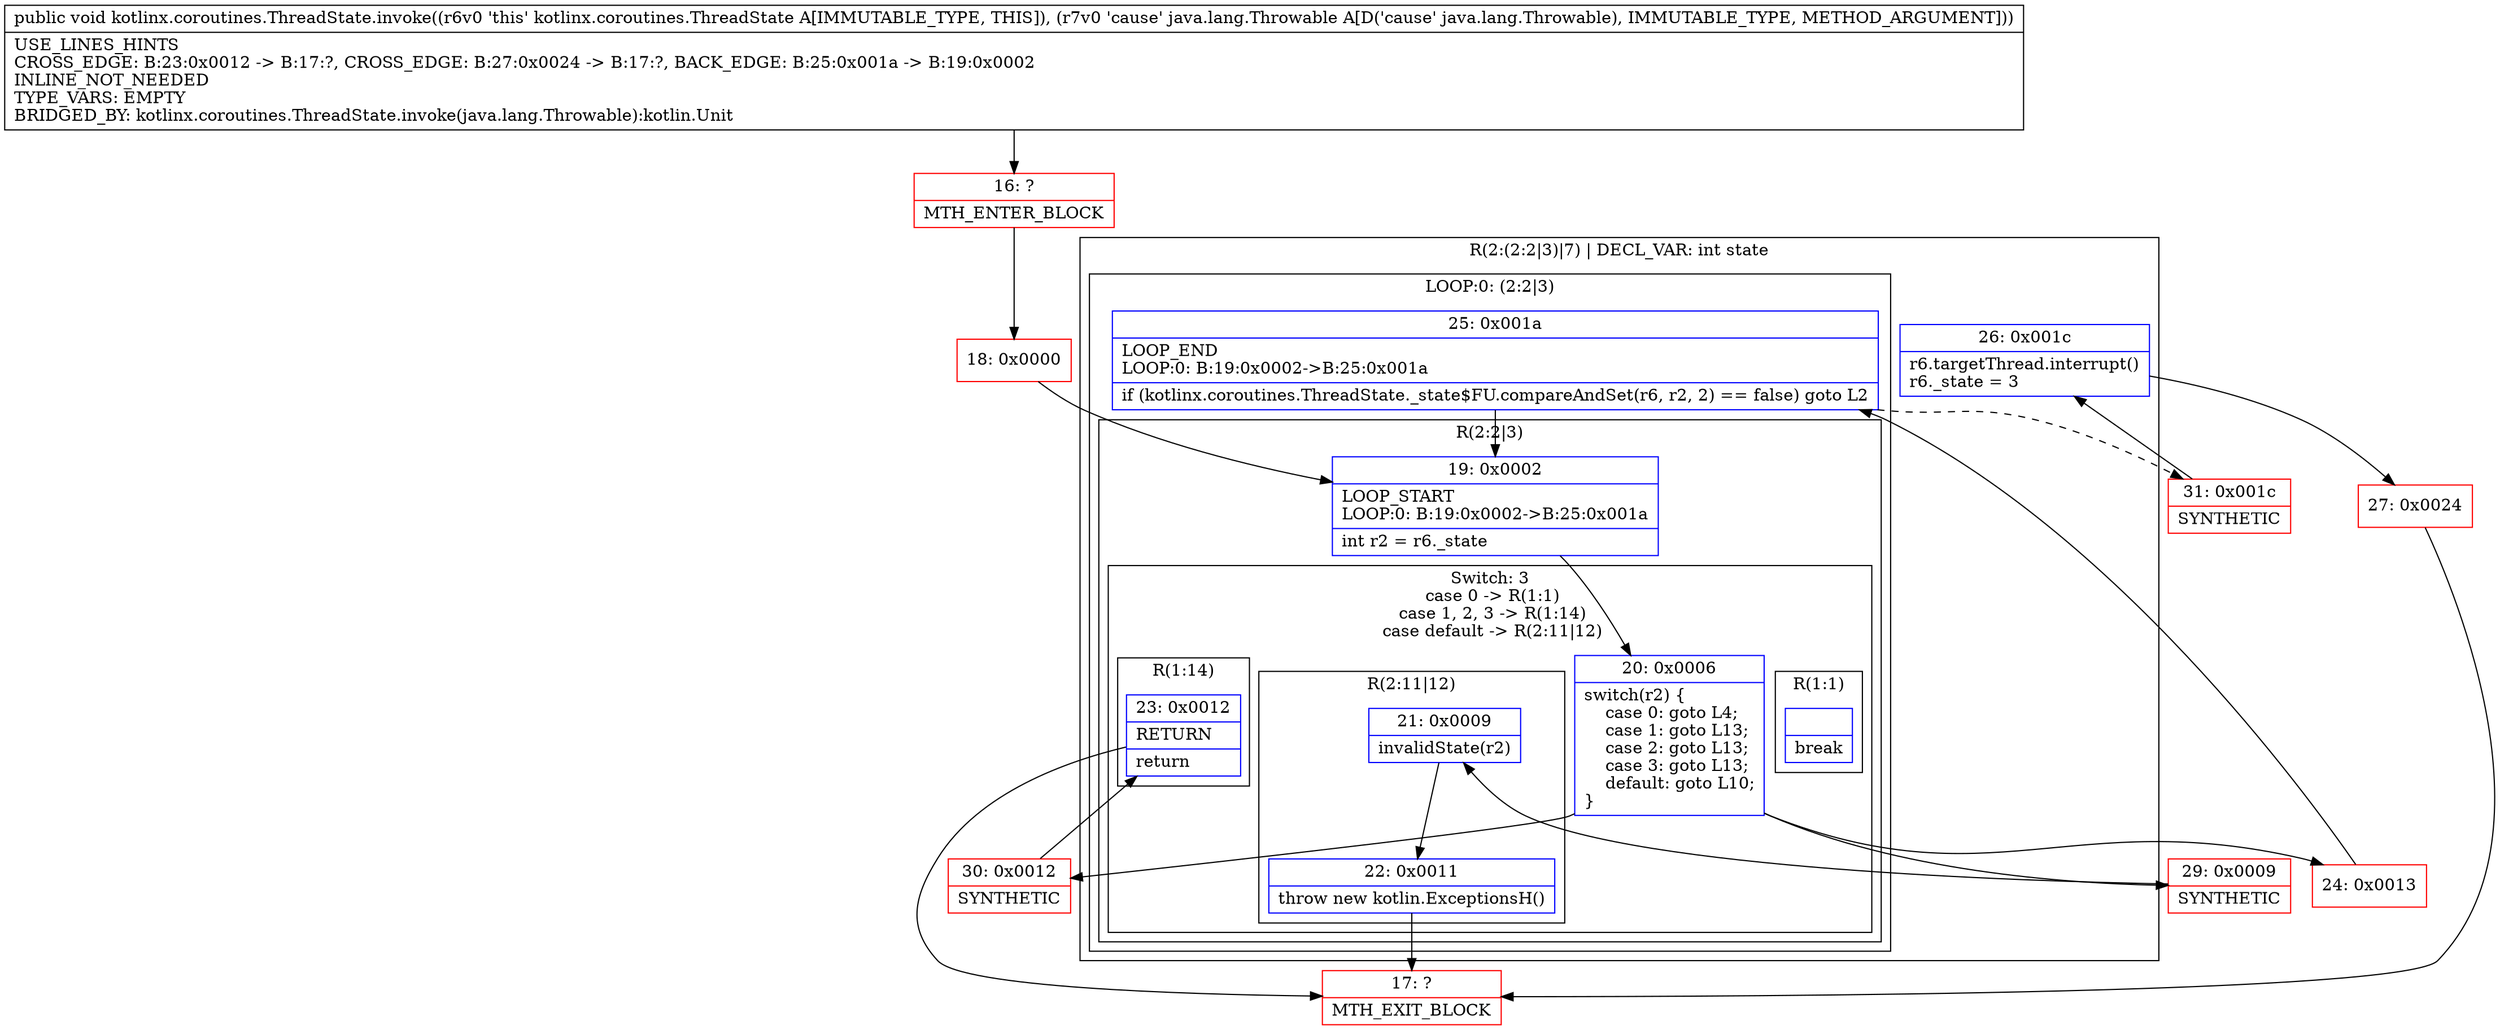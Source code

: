 digraph "CFG forkotlinx.coroutines.ThreadState.invoke(Ljava\/lang\/Throwable;)V" {
subgraph cluster_Region_2047718851 {
label = "R(2:(2:2|3)|7) | DECL_VAR: int state\l";
node [shape=record,color=blue];
subgraph cluster_LoopRegion_1626340428 {
label = "LOOP:0: (2:2|3)";
node [shape=record,color=blue];
Node_25 [shape=record,label="{25\:\ 0x001a|LOOP_END\lLOOP:0: B:19:0x0002\-\>B:25:0x001a\l|if (kotlinx.coroutines.ThreadState._state$FU.compareAndSet(r6, r2, 2) == false) goto L2\l}"];
subgraph cluster_Region_1718207654 {
label = "R(2:2|3)";
node [shape=record,color=blue];
Node_19 [shape=record,label="{19\:\ 0x0002|LOOP_START\lLOOP:0: B:19:0x0002\-\>B:25:0x001a\l|int r2 = r6._state\l}"];
subgraph cluster_SwitchRegion_727115083 {
label = "Switch: 3
 case 0 -> R(1:1)
 case 1, 2, 3 -> R(1:14)
 case default -> R(2:11|12)";
node [shape=record,color=blue];
Node_20 [shape=record,label="{20\:\ 0x0006|switch(r2) \{\l    case 0: goto L4;\l    case 1: goto L13;\l    case 2: goto L13;\l    case 3: goto L13;\l    default: goto L10;\l\}\l}"];
subgraph cluster_Region_1516073506 {
label = "R(1:1)";
node [shape=record,color=blue];
Node_InsnContainer_2015686861 [shape=record,label="{|break\l}"];
}
subgraph cluster_Region_2072215362 {
label = "R(1:14)";
node [shape=record,color=blue];
Node_23 [shape=record,label="{23\:\ 0x0012|RETURN\l|return\l}"];
}
subgraph cluster_Region_1009866452 {
label = "R(2:11|12)";
node [shape=record,color=blue];
Node_21 [shape=record,label="{21\:\ 0x0009|invalidState(r2)\l}"];
Node_22 [shape=record,label="{22\:\ 0x0011|throw new kotlin.ExceptionsH()\l}"];
}
}
}
}
Node_26 [shape=record,label="{26\:\ 0x001c|r6.targetThread.interrupt()\lr6._state = 3\l}"];
}
Node_16 [shape=record,color=red,label="{16\:\ ?|MTH_ENTER_BLOCK\l}"];
Node_18 [shape=record,color=red,label="{18\:\ 0x0000}"];
Node_24 [shape=record,color=red,label="{24\:\ 0x0013}"];
Node_31 [shape=record,color=red,label="{31\:\ 0x001c|SYNTHETIC\l}"];
Node_27 [shape=record,color=red,label="{27\:\ 0x0024}"];
Node_17 [shape=record,color=red,label="{17\:\ ?|MTH_EXIT_BLOCK\l}"];
Node_29 [shape=record,color=red,label="{29\:\ 0x0009|SYNTHETIC\l}"];
Node_30 [shape=record,color=red,label="{30\:\ 0x0012|SYNTHETIC\l}"];
MethodNode[shape=record,label="{public void kotlinx.coroutines.ThreadState.invoke((r6v0 'this' kotlinx.coroutines.ThreadState A[IMMUTABLE_TYPE, THIS]), (r7v0 'cause' java.lang.Throwable A[D('cause' java.lang.Throwable), IMMUTABLE_TYPE, METHOD_ARGUMENT]))  | USE_LINES_HINTS\lCROSS_EDGE: B:23:0x0012 \-\> B:17:?, CROSS_EDGE: B:27:0x0024 \-\> B:17:?, BACK_EDGE: B:25:0x001a \-\> B:19:0x0002\lINLINE_NOT_NEEDED\lTYPE_VARS: EMPTY\lBRIDGED_BY: kotlinx.coroutines.ThreadState.invoke(java.lang.Throwable):kotlin.Unit\l}"];
MethodNode -> Node_16;Node_25 -> Node_19;
Node_25 -> Node_31[style=dashed];
Node_19 -> Node_20;
Node_20 -> Node_24;
Node_20 -> Node_29;
Node_20 -> Node_30;
Node_23 -> Node_17;
Node_21 -> Node_22;
Node_22 -> Node_17;
Node_26 -> Node_27;
Node_16 -> Node_18;
Node_18 -> Node_19;
Node_24 -> Node_25;
Node_31 -> Node_26;
Node_27 -> Node_17;
Node_29 -> Node_21;
Node_30 -> Node_23;
}

